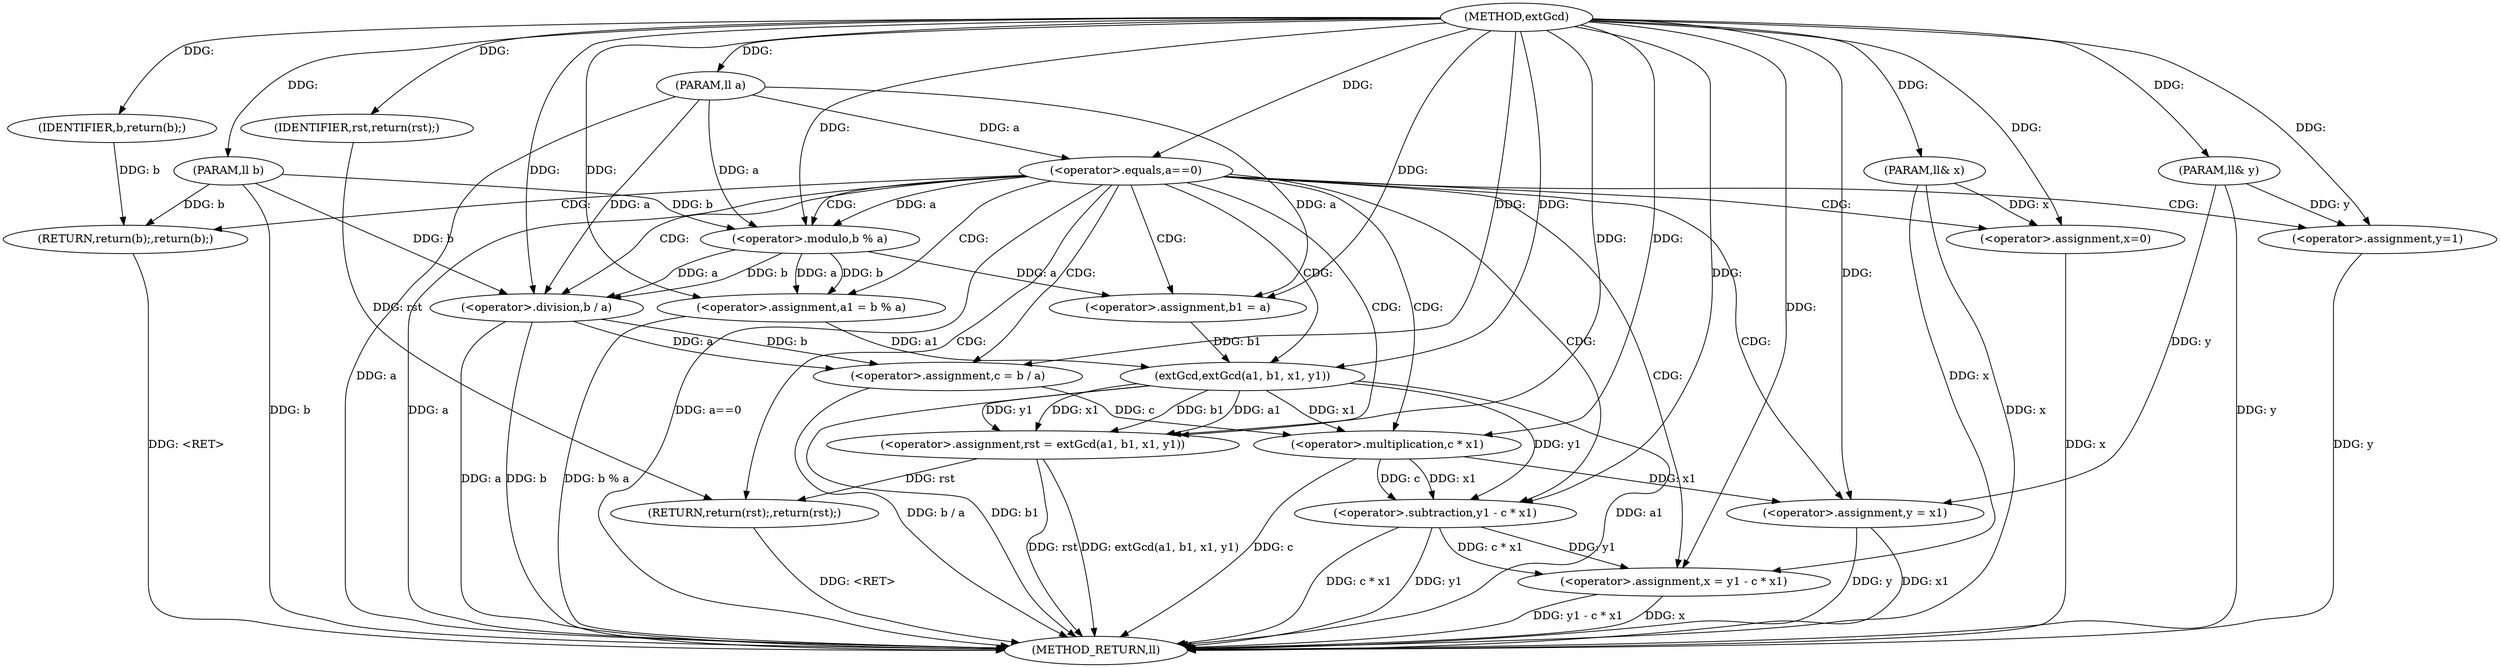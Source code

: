 digraph "extGcd" {  
"1000251" [label = "(METHOD,extGcd)" ]
"1000308" [label = "(METHOD_RETURN,ll)" ]
"1000252" [label = "(PARAM,ll a)" ]
"1000253" [label = "(PARAM,ll b)" ]
"1000254" [label = "(PARAM,ll& x)" ]
"1000255" [label = "(PARAM,ll& y)" ]
"1000276" [label = "(<operator>.assignment,a1 = b % a)" ]
"1000281" [label = "(<operator>.assignment,b1 = a)" ]
"1000284" [label = "(<operator>.assignment,c = b / a)" ]
"1000289" [label = "(<operator>.assignment,rst = extGcd(a1, b1, x1, y1))" ]
"1000296" [label = "(<operator>.assignment,x = y1 - c * x1)" ]
"1000303" [label = "(<operator>.assignment,y = x1)" ]
"1000306" [label = "(RETURN,return(rst);,return(rst);)" ]
"1000258" [label = "(<operator>.equals,a==0)" ]
"1000307" [label = "(IDENTIFIER,rst,return(rst);)" ]
"1000262" [label = "(<operator>.assignment,x=0)" ]
"1000265" [label = "(<operator>.assignment,y=1)" ]
"1000268" [label = "(RETURN,return(b);,return(b);)" ]
"1000278" [label = "(<operator>.modulo,b % a)" ]
"1000286" [label = "(<operator>.division,b / a)" ]
"1000291" [label = "(extGcd,extGcd(a1, b1, x1, y1))" ]
"1000298" [label = "(<operator>.subtraction,y1 - c * x1)" ]
"1000269" [label = "(IDENTIFIER,b,return(b);)" ]
"1000300" [label = "(<operator>.multiplication,c * x1)" ]
  "1000268" -> "1000308"  [ label = "DDG: <RET>"] 
  "1000252" -> "1000308"  [ label = "DDG: a"] 
  "1000253" -> "1000308"  [ label = "DDG: b"] 
  "1000254" -> "1000308"  [ label = "DDG: x"] 
  "1000255" -> "1000308"  [ label = "DDG: y"] 
  "1000258" -> "1000308"  [ label = "DDG: a"] 
  "1000258" -> "1000308"  [ label = "DDG: a==0"] 
  "1000276" -> "1000308"  [ label = "DDG: b % a"] 
  "1000286" -> "1000308"  [ label = "DDG: b"] 
  "1000286" -> "1000308"  [ label = "DDG: a"] 
  "1000284" -> "1000308"  [ label = "DDG: b / a"] 
  "1000289" -> "1000308"  [ label = "DDG: rst"] 
  "1000291" -> "1000308"  [ label = "DDG: a1"] 
  "1000291" -> "1000308"  [ label = "DDG: b1"] 
  "1000289" -> "1000308"  [ label = "DDG: extGcd(a1, b1, x1, y1)"] 
  "1000296" -> "1000308"  [ label = "DDG: x"] 
  "1000298" -> "1000308"  [ label = "DDG: y1"] 
  "1000300" -> "1000308"  [ label = "DDG: c"] 
  "1000298" -> "1000308"  [ label = "DDG: c * x1"] 
  "1000296" -> "1000308"  [ label = "DDG: y1 - c * x1"] 
  "1000303" -> "1000308"  [ label = "DDG: y"] 
  "1000303" -> "1000308"  [ label = "DDG: x1"] 
  "1000262" -> "1000308"  [ label = "DDG: x"] 
  "1000265" -> "1000308"  [ label = "DDG: y"] 
  "1000306" -> "1000308"  [ label = "DDG: <RET>"] 
  "1000251" -> "1000252"  [ label = "DDG: "] 
  "1000251" -> "1000253"  [ label = "DDG: "] 
  "1000251" -> "1000254"  [ label = "DDG: "] 
  "1000251" -> "1000255"  [ label = "DDG: "] 
  "1000278" -> "1000276"  [ label = "DDG: b"] 
  "1000278" -> "1000276"  [ label = "DDG: a"] 
  "1000278" -> "1000281"  [ label = "DDG: a"] 
  "1000252" -> "1000281"  [ label = "DDG: a"] 
  "1000251" -> "1000281"  [ label = "DDG: "] 
  "1000286" -> "1000284"  [ label = "DDG: b"] 
  "1000286" -> "1000284"  [ label = "DDG: a"] 
  "1000291" -> "1000289"  [ label = "DDG: y1"] 
  "1000291" -> "1000289"  [ label = "DDG: x1"] 
  "1000291" -> "1000289"  [ label = "DDG: b1"] 
  "1000291" -> "1000289"  [ label = "DDG: a1"] 
  "1000298" -> "1000296"  [ label = "DDG: c * x1"] 
  "1000298" -> "1000296"  [ label = "DDG: y1"] 
  "1000300" -> "1000303"  [ label = "DDG: x1"] 
  "1000251" -> "1000303"  [ label = "DDG: "] 
  "1000307" -> "1000306"  [ label = "DDG: rst"] 
  "1000289" -> "1000306"  [ label = "DDG: rst"] 
  "1000251" -> "1000276"  [ label = "DDG: "] 
  "1000251" -> "1000284"  [ label = "DDG: "] 
  "1000251" -> "1000289"  [ label = "DDG: "] 
  "1000254" -> "1000296"  [ label = "DDG: x"] 
  "1000251" -> "1000296"  [ label = "DDG: "] 
  "1000255" -> "1000303"  [ label = "DDG: y"] 
  "1000251" -> "1000307"  [ label = "DDG: "] 
  "1000252" -> "1000258"  [ label = "DDG: a"] 
  "1000251" -> "1000258"  [ label = "DDG: "] 
  "1000251" -> "1000262"  [ label = "DDG: "] 
  "1000251" -> "1000265"  [ label = "DDG: "] 
  "1000269" -> "1000268"  [ label = "DDG: b"] 
  "1000253" -> "1000268"  [ label = "DDG: b"] 
  "1000253" -> "1000278"  [ label = "DDG: b"] 
  "1000251" -> "1000278"  [ label = "DDG: "] 
  "1000258" -> "1000278"  [ label = "DDG: a"] 
  "1000252" -> "1000278"  [ label = "DDG: a"] 
  "1000278" -> "1000286"  [ label = "DDG: b"] 
  "1000253" -> "1000286"  [ label = "DDG: b"] 
  "1000251" -> "1000286"  [ label = "DDG: "] 
  "1000252" -> "1000286"  [ label = "DDG: a"] 
  "1000278" -> "1000286"  [ label = "DDG: a"] 
  "1000276" -> "1000291"  [ label = "DDG: a1"] 
  "1000251" -> "1000291"  [ label = "DDG: "] 
  "1000281" -> "1000291"  [ label = "DDG: b1"] 
  "1000291" -> "1000298"  [ label = "DDG: y1"] 
  "1000251" -> "1000298"  [ label = "DDG: "] 
  "1000300" -> "1000298"  [ label = "DDG: x1"] 
  "1000300" -> "1000298"  [ label = "DDG: c"] 
  "1000254" -> "1000262"  [ label = "DDG: x"] 
  "1000255" -> "1000265"  [ label = "DDG: y"] 
  "1000251" -> "1000269"  [ label = "DDG: "] 
  "1000284" -> "1000300"  [ label = "DDG: c"] 
  "1000251" -> "1000300"  [ label = "DDG: "] 
  "1000291" -> "1000300"  [ label = "DDG: x1"] 
  "1000258" -> "1000262"  [ label = "CDG: "] 
  "1000258" -> "1000281"  [ label = "CDG: "] 
  "1000258" -> "1000303"  [ label = "CDG: "] 
  "1000258" -> "1000296"  [ label = "CDG: "] 
  "1000258" -> "1000286"  [ label = "CDG: "] 
  "1000258" -> "1000284"  [ label = "CDG: "] 
  "1000258" -> "1000289"  [ label = "CDG: "] 
  "1000258" -> "1000300"  [ label = "CDG: "] 
  "1000258" -> "1000265"  [ label = "CDG: "] 
  "1000258" -> "1000268"  [ label = "CDG: "] 
  "1000258" -> "1000278"  [ label = "CDG: "] 
  "1000258" -> "1000276"  [ label = "CDG: "] 
  "1000258" -> "1000291"  [ label = "CDG: "] 
  "1000258" -> "1000298"  [ label = "CDG: "] 
  "1000258" -> "1000306"  [ label = "CDG: "] 
}
